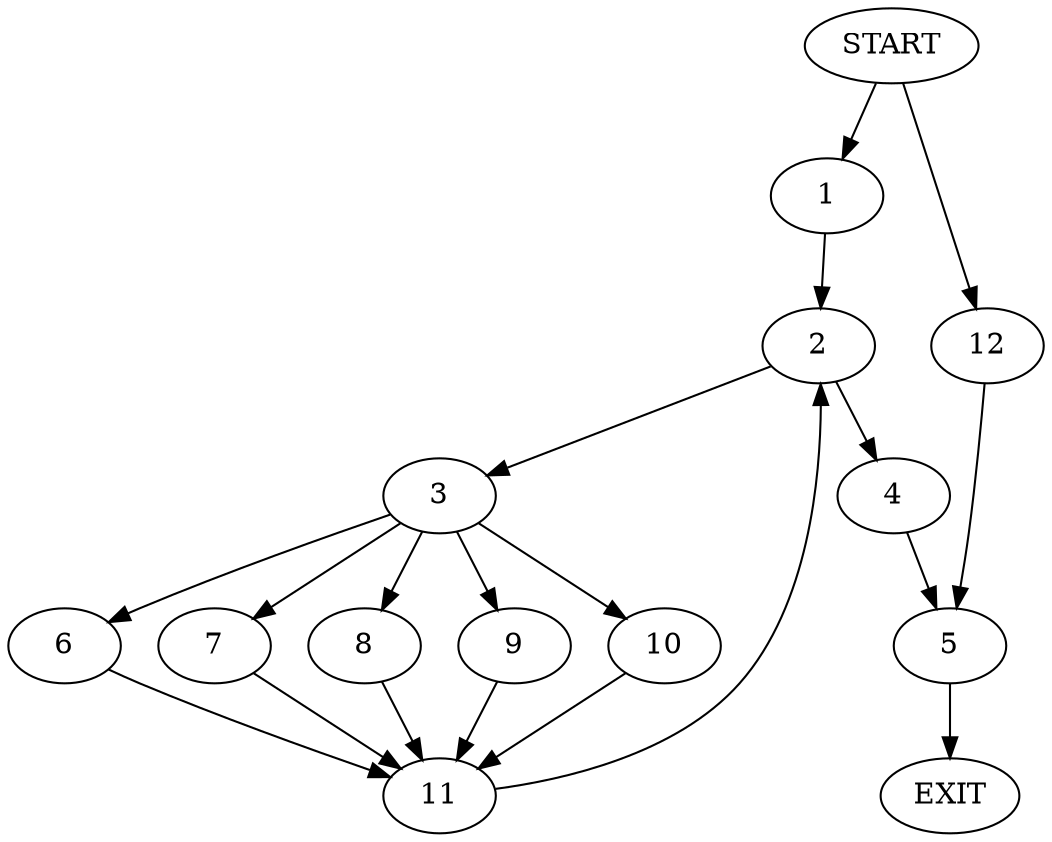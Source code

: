 digraph {
0 [label="START"]
13 [label="EXIT"]
0 -> 1
1 -> 2
2 -> 3
2 -> 4
4 -> 5
3 -> 6
3 -> 7
3 -> 8
3 -> 9
3 -> 10
6 -> 11
7 -> 11
10 -> 11
9 -> 11
8 -> 11
11 -> 2
5 -> 13
0 -> 12
12 -> 5
}
